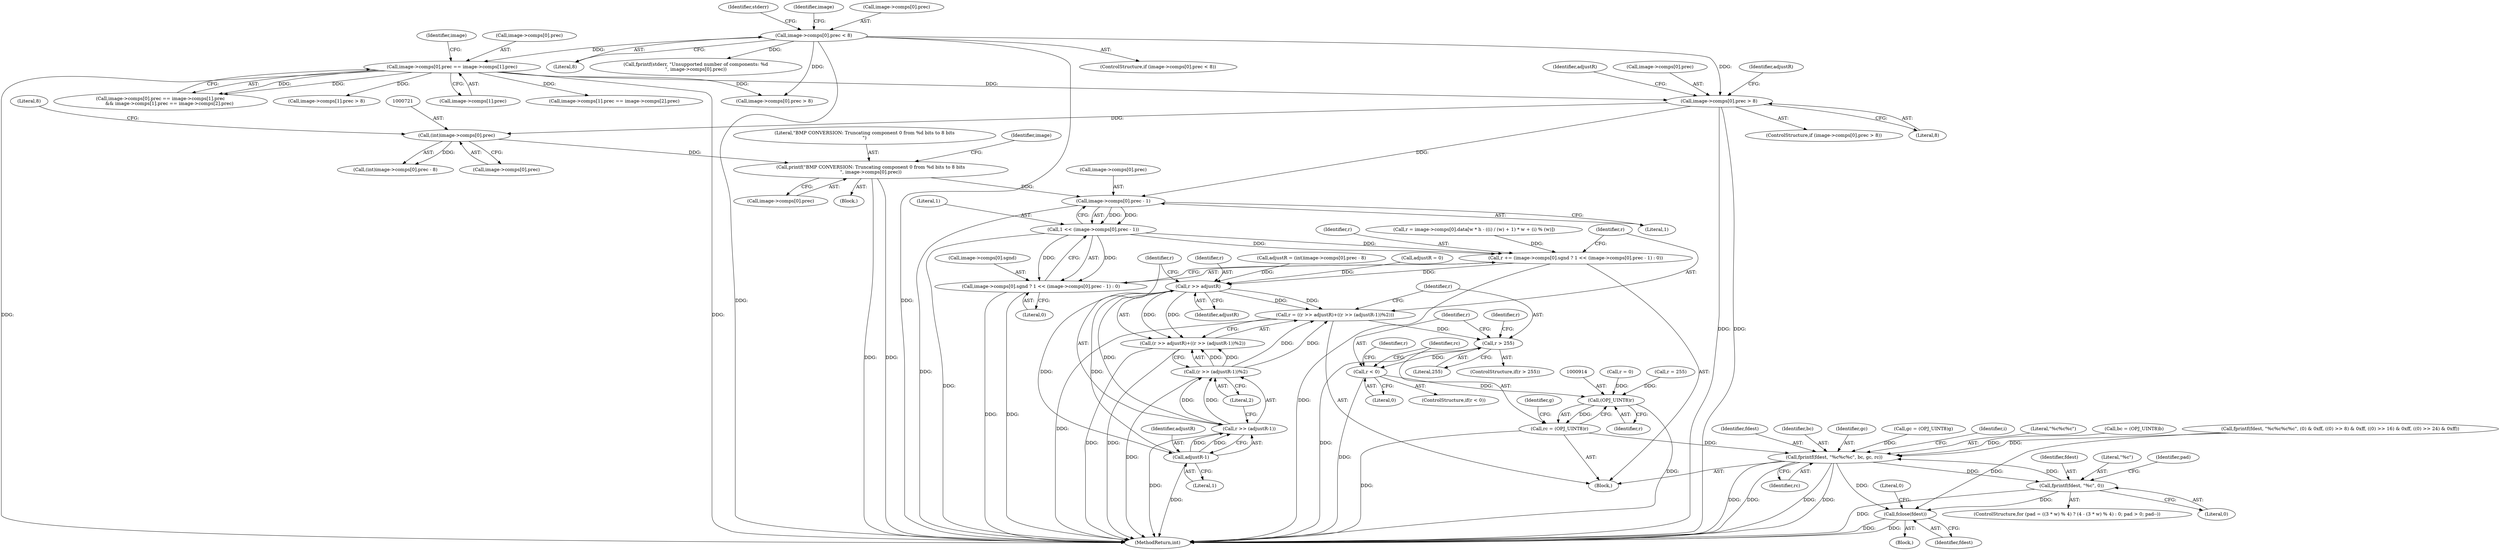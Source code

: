 digraph "0_openjpeg_15f081c89650dccee4aa4ae66f614c3fdb268767_3@array" {
"1000873" [label="(Call,image->comps[0].prec - 1)"];
"1000707" [label="(Call,image->comps[0].prec > 8)"];
"1000129" [label="(Call,image->comps[0].prec < 8)"];
"1000223" [label="(Call,image->comps[0].prec == image->comps[1].prec)"];
"1000730" [label="(Call,printf(\"BMP CONVERSION: Truncating component 0 from %d bits to 8 bits\n\", image->comps[0].prec))"];
"1000720" [label="(Call,(int)image->comps[0].prec)"];
"1000871" [label="(Call,1 << (image->comps[0].prec - 1))"];
"1000861" [label="(Call,r += (image->comps[0].sgnd ? 1 << (image->comps[0].prec - 1) : 0))"];
"1000886" [label="(Call,r >> adjustR)"];
"1000883" [label="(Call,r = ((r >> adjustR)+((r >> (adjustR-1))%2)))"];
"1000897" [label="(Call,r > 255)"];
"1000905" [label="(Call,r < 0)"];
"1000913" [label="(Call,(OPJ_UINT8)r)"];
"1000911" [label="(Call,rc = (OPJ_UINT8)r)"];
"1001078" [label="(Call,fprintf(fdest, \"%c%c%c\", bc, gc, rc))"];
"1001115" [label="(Call,fprintf(fdest, \"%c\", 0))"];
"1001119" [label="(Call,fclose(fdest))"];
"1000885" [label="(Call,(r >> adjustR)+((r >> (adjustR-1))%2))"];
"1000890" [label="(Call,r >> (adjustR-1))"];
"1000889" [label="(Call,(r >> (adjustR-1))%2)"];
"1000892" [label="(Call,adjustR-1)"];
"1000863" [label="(Call,image->comps[0].sgnd ? 1 << (image->comps[0].prec - 1) : 0)"];
"1000889" [label="(Call,(r >> (adjustR-1))%2)"];
"1000137" [label="(Literal,8)"];
"1000896" [label="(ControlStructure,if(r > 255))"];
"1000744" [label="(Call,image->comps[1].prec > 8)"];
"1000898" [label="(Identifier,r)"];
"1001093" [label="(ControlStructure,for (pad = ((3 * w) % 4) ? (4 - (3 * w) % 4) : 0; pad > 0; pad--))"];
"1000897" [label="(Call,r > 255)"];
"1000894" [label="(Literal,1)"];
"1000707" [label="(Call,image->comps[0].prec > 8)"];
"1000909" [label="(Identifier,r)"];
"1001083" [label="(Identifier,rc)"];
"1000862" [label="(Identifier,r)"];
"1001088" [label="(Identifier,i)"];
"1000893" [label="(Identifier,adjustR)"];
"1000828" [label="(Block,)"];
"1000872" [label="(Literal,1)"];
"1000906" [label="(Identifier,r)"];
"1000720" [label="(Call,(int)image->comps[0].prec)"];
"1000139" [label="(Call,fprintf(stderr, \"Unsupported number of components: %d\n\", image->comps[0].prec))"];
"1000904" [label="(ControlStructure,if(r < 0))"];
"1001080" [label="(Literal,\"%c%c%c\")"];
"1000129" [label="(Call,image->comps[0].prec < 8)"];
"1000223" [label="(Call,image->comps[0].prec == image->comps[1].prec)"];
"1000917" [label="(Identifier,g)"];
"1001073" [label="(Call,bc = (OPJ_UINT8)b)"];
"1000706" [label="(ControlStructure,if (image->comps[0].prec > 8))"];
"1000891" [label="(Identifier,r)"];
"1000911" [label="(Call,rc = (OPJ_UINT8)r)"];
"1001115" [label="(Call,fprintf(fdest, \"%c\", 0))"];
"1000874" [label="(Call,image->comps[0].prec)"];
"1000718" [label="(Identifier,adjustR)"];
"1000908" [label="(Call,r = 0)"];
"1000886" [label="(Call,r >> adjustR)"];
"1001116" [label="(Identifier,fdest)"];
"1000915" [label="(Identifier,r)"];
"1000731" [label="(Literal,\"BMP CONVERSION: Truncating component 0 from %d bits to 8 bits\n\")"];
"1000899" [label="(Literal,255)"];
"1000883" [label="(Call,r = ((r >> adjustR)+((r >> (adjustR-1))%2)))"];
"1000884" [label="(Identifier,r)"];
"1001079" [label="(Identifier,fdest)"];
"1000716" [label="(Block,)"];
"1000861" [label="(Call,r += (image->comps[0].sgnd ? 1 << (image->comps[0].prec - 1) : 0))"];
"1000905" [label="(Call,r < 0)"];
"1001078" [label="(Call,fprintf(fdest, \"%c%c%c\", bc, gc, rc))"];
"1000140" [label="(Identifier,stderr)"];
"1001117" [label="(Literal,\"%c\")"];
"1000900" [label="(Call,r = 255)"];
"1000888" [label="(Identifier,adjustR)"];
"1000242" [label="(Identifier,image)"];
"1000890" [label="(Call,r >> (adjustR-1))"];
"1000722" [label="(Call,image->comps[0].prec)"];
"1000155" [label="(Identifier,image)"];
"1000719" [label="(Call,(int)image->comps[0].prec - 8)"];
"1000130" [label="(Call,image->comps[0].prec)"];
"1000685" [label="(Call,fprintf(fdest, \"%c%c%c%c\", (0) & 0xff, ((0) >> 8) & 0xff, ((0) >> 16) & 0xff, ((0) >> 24) & 0xff))"];
"1001119" [label="(Call,fclose(fdest))"];
"1000715" [label="(Literal,8)"];
"1001118" [label="(Literal,0)"];
"1000895" [label="(Literal,2)"];
"1000741" [label="(Identifier,adjustR)"];
"1000732" [label="(Call,image->comps[0].prec)"];
"1000887" [label="(Identifier,r)"];
"1000730" [label="(Call,printf(\"BMP CONVERSION: Truncating component 0 from %d bits to 8 bits\n\", image->comps[0].prec))"];
"1001743" [label="(MethodReturn,int)"];
"1000748" [label="(Identifier,image)"];
"1000885" [label="(Call,(r >> adjustR)+((r >> (adjustR-1))%2))"];
"1001081" [label="(Identifier,bc)"];
"1000882" [label="(Literal,0)"];
"1000863" [label="(Call,image->comps[0].sgnd ? 1 << (image->comps[0].prec - 1) : 0)"];
"1000871" [label="(Call,1 << (image->comps[0].prec - 1))"];
"1000231" [label="(Call,image->comps[1].prec)"];
"1000912" [label="(Identifier,rc)"];
"1000238" [label="(Call,image->comps[1].prec == image->comps[2].prec)"];
"1001560" [label="(Call,image->comps[0].prec > 8)"];
"1000717" [label="(Call,adjustR = (int)image->comps[0].prec - 8)"];
"1000873" [label="(Call,image->comps[0].prec - 1)"];
"1000708" [label="(Call,image->comps[0].prec)"];
"1000881" [label="(Literal,1)"];
"1000128" [label="(ControlStructure,if (image->comps[0].prec < 8))"];
"1000892" [label="(Call,adjustR-1)"];
"1001742" [label="(Literal,0)"];
"1000224" [label="(Call,image->comps[0].prec)"];
"1000907" [label="(Literal,0)"];
"1001082" [label="(Identifier,gc)"];
"1000901" [label="(Identifier,r)"];
"1001114" [label="(Identifier,pad)"];
"1000729" [label="(Literal,8)"];
"1000913" [label="(Call,(OPJ_UINT8)r)"];
"1000253" [label="(Block,)"];
"1000222" [label="(Call,image->comps[0].prec == image->comps[1].prec\n            && image->comps[1].prec == image->comps[2].prec)"];
"1000740" [label="(Call,adjustR = 0)"];
"1001120" [label="(Identifier,fdest)"];
"1000864" [label="(Call,image->comps[0].sgnd)"];
"1000835" [label="(Call,r = image->comps[0].data[w * h - ((i) / (w) + 1) * w + (i) % (w)])"];
"1000992" [label="(Call,gc = (OPJ_UINT8)g)"];
"1000873" -> "1000871"  [label="AST: "];
"1000873" -> "1000881"  [label="CFG: "];
"1000874" -> "1000873"  [label="AST: "];
"1000881" -> "1000873"  [label="AST: "];
"1000871" -> "1000873"  [label="CFG: "];
"1000873" -> "1001743"  [label="DDG: "];
"1000873" -> "1000871"  [label="DDG: "];
"1000873" -> "1000871"  [label="DDG: "];
"1000707" -> "1000873"  [label="DDG: "];
"1000730" -> "1000873"  [label="DDG: "];
"1000707" -> "1000706"  [label="AST: "];
"1000707" -> "1000715"  [label="CFG: "];
"1000708" -> "1000707"  [label="AST: "];
"1000715" -> "1000707"  [label="AST: "];
"1000718" -> "1000707"  [label="CFG: "];
"1000741" -> "1000707"  [label="CFG: "];
"1000707" -> "1001743"  [label="DDG: "];
"1000707" -> "1001743"  [label="DDG: "];
"1000129" -> "1000707"  [label="DDG: "];
"1000223" -> "1000707"  [label="DDG: "];
"1000707" -> "1000720"  [label="DDG: "];
"1000129" -> "1000128"  [label="AST: "];
"1000129" -> "1000137"  [label="CFG: "];
"1000130" -> "1000129"  [label="AST: "];
"1000137" -> "1000129"  [label="AST: "];
"1000140" -> "1000129"  [label="CFG: "];
"1000155" -> "1000129"  [label="CFG: "];
"1000129" -> "1001743"  [label="DDG: "];
"1000129" -> "1001743"  [label="DDG: "];
"1000129" -> "1000139"  [label="DDG: "];
"1000129" -> "1000223"  [label="DDG: "];
"1000129" -> "1001560"  [label="DDG: "];
"1000223" -> "1000222"  [label="AST: "];
"1000223" -> "1000231"  [label="CFG: "];
"1000224" -> "1000223"  [label="AST: "];
"1000231" -> "1000223"  [label="AST: "];
"1000242" -> "1000223"  [label="CFG: "];
"1000222" -> "1000223"  [label="CFG: "];
"1000223" -> "1001743"  [label="DDG: "];
"1000223" -> "1001743"  [label="DDG: "];
"1000223" -> "1000222"  [label="DDG: "];
"1000223" -> "1000222"  [label="DDG: "];
"1000223" -> "1000238"  [label="DDG: "];
"1000223" -> "1000744"  [label="DDG: "];
"1000223" -> "1001560"  [label="DDG: "];
"1000730" -> "1000716"  [label="AST: "];
"1000730" -> "1000732"  [label="CFG: "];
"1000731" -> "1000730"  [label="AST: "];
"1000732" -> "1000730"  [label="AST: "];
"1000748" -> "1000730"  [label="CFG: "];
"1000730" -> "1001743"  [label="DDG: "];
"1000730" -> "1001743"  [label="DDG: "];
"1000720" -> "1000730"  [label="DDG: "];
"1000720" -> "1000719"  [label="AST: "];
"1000720" -> "1000722"  [label="CFG: "];
"1000721" -> "1000720"  [label="AST: "];
"1000722" -> "1000720"  [label="AST: "];
"1000729" -> "1000720"  [label="CFG: "];
"1000720" -> "1000719"  [label="DDG: "];
"1000871" -> "1000863"  [label="AST: "];
"1000872" -> "1000871"  [label="AST: "];
"1000863" -> "1000871"  [label="CFG: "];
"1000871" -> "1001743"  [label="DDG: "];
"1000871" -> "1000861"  [label="DDG: "];
"1000871" -> "1000861"  [label="DDG: "];
"1000871" -> "1000863"  [label="DDG: "];
"1000871" -> "1000863"  [label="DDG: "];
"1000861" -> "1000828"  [label="AST: "];
"1000861" -> "1000863"  [label="CFG: "];
"1000862" -> "1000861"  [label="AST: "];
"1000863" -> "1000861"  [label="AST: "];
"1000884" -> "1000861"  [label="CFG: "];
"1000861" -> "1001743"  [label="DDG: "];
"1000835" -> "1000861"  [label="DDG: "];
"1000861" -> "1000886"  [label="DDG: "];
"1000886" -> "1000885"  [label="AST: "];
"1000886" -> "1000888"  [label="CFG: "];
"1000887" -> "1000886"  [label="AST: "];
"1000888" -> "1000886"  [label="AST: "];
"1000891" -> "1000886"  [label="CFG: "];
"1000886" -> "1000883"  [label="DDG: "];
"1000886" -> "1000883"  [label="DDG: "];
"1000886" -> "1000885"  [label="DDG: "];
"1000886" -> "1000885"  [label="DDG: "];
"1000892" -> "1000886"  [label="DDG: "];
"1000740" -> "1000886"  [label="DDG: "];
"1000717" -> "1000886"  [label="DDG: "];
"1000886" -> "1000890"  [label="DDG: "];
"1000886" -> "1000892"  [label="DDG: "];
"1000883" -> "1000828"  [label="AST: "];
"1000883" -> "1000885"  [label="CFG: "];
"1000884" -> "1000883"  [label="AST: "];
"1000885" -> "1000883"  [label="AST: "];
"1000898" -> "1000883"  [label="CFG: "];
"1000883" -> "1001743"  [label="DDG: "];
"1000889" -> "1000883"  [label="DDG: "];
"1000889" -> "1000883"  [label="DDG: "];
"1000883" -> "1000897"  [label="DDG: "];
"1000897" -> "1000896"  [label="AST: "];
"1000897" -> "1000899"  [label="CFG: "];
"1000898" -> "1000897"  [label="AST: "];
"1000899" -> "1000897"  [label="AST: "];
"1000901" -> "1000897"  [label="CFG: "];
"1000906" -> "1000897"  [label="CFG: "];
"1000897" -> "1001743"  [label="DDG: "];
"1000897" -> "1000905"  [label="DDG: "];
"1000905" -> "1000904"  [label="AST: "];
"1000905" -> "1000907"  [label="CFG: "];
"1000906" -> "1000905"  [label="AST: "];
"1000907" -> "1000905"  [label="AST: "];
"1000909" -> "1000905"  [label="CFG: "];
"1000912" -> "1000905"  [label="CFG: "];
"1000905" -> "1001743"  [label="DDG: "];
"1000905" -> "1000913"  [label="DDG: "];
"1000913" -> "1000911"  [label="AST: "];
"1000913" -> "1000915"  [label="CFG: "];
"1000914" -> "1000913"  [label="AST: "];
"1000915" -> "1000913"  [label="AST: "];
"1000911" -> "1000913"  [label="CFG: "];
"1000913" -> "1001743"  [label="DDG: "];
"1000913" -> "1000911"  [label="DDG: "];
"1000900" -> "1000913"  [label="DDG: "];
"1000908" -> "1000913"  [label="DDG: "];
"1000911" -> "1000828"  [label="AST: "];
"1000912" -> "1000911"  [label="AST: "];
"1000917" -> "1000911"  [label="CFG: "];
"1000911" -> "1001743"  [label="DDG: "];
"1000911" -> "1001078"  [label="DDG: "];
"1001078" -> "1000828"  [label="AST: "];
"1001078" -> "1001083"  [label="CFG: "];
"1001079" -> "1001078"  [label="AST: "];
"1001080" -> "1001078"  [label="AST: "];
"1001081" -> "1001078"  [label="AST: "];
"1001082" -> "1001078"  [label="AST: "];
"1001083" -> "1001078"  [label="AST: "];
"1001088" -> "1001078"  [label="CFG: "];
"1001078" -> "1001743"  [label="DDG: "];
"1001078" -> "1001743"  [label="DDG: "];
"1001078" -> "1001743"  [label="DDG: "];
"1001078" -> "1001743"  [label="DDG: "];
"1001115" -> "1001078"  [label="DDG: "];
"1000685" -> "1001078"  [label="DDG: "];
"1001073" -> "1001078"  [label="DDG: "];
"1000992" -> "1001078"  [label="DDG: "];
"1001078" -> "1001115"  [label="DDG: "];
"1001078" -> "1001119"  [label="DDG: "];
"1001115" -> "1001093"  [label="AST: "];
"1001115" -> "1001118"  [label="CFG: "];
"1001116" -> "1001115"  [label="AST: "];
"1001117" -> "1001115"  [label="AST: "];
"1001118" -> "1001115"  [label="AST: "];
"1001114" -> "1001115"  [label="CFG: "];
"1001115" -> "1001743"  [label="DDG: "];
"1001115" -> "1001119"  [label="DDG: "];
"1001119" -> "1000253"  [label="AST: "];
"1001119" -> "1001120"  [label="CFG: "];
"1001120" -> "1001119"  [label="AST: "];
"1001742" -> "1001119"  [label="CFG: "];
"1001119" -> "1001743"  [label="DDG: "];
"1001119" -> "1001743"  [label="DDG: "];
"1000685" -> "1001119"  [label="DDG: "];
"1000885" -> "1000889"  [label="CFG: "];
"1000889" -> "1000885"  [label="AST: "];
"1000885" -> "1001743"  [label="DDG: "];
"1000885" -> "1001743"  [label="DDG: "];
"1000889" -> "1000885"  [label="DDG: "];
"1000889" -> "1000885"  [label="DDG: "];
"1000890" -> "1000889"  [label="AST: "];
"1000890" -> "1000892"  [label="CFG: "];
"1000891" -> "1000890"  [label="AST: "];
"1000892" -> "1000890"  [label="AST: "];
"1000895" -> "1000890"  [label="CFG: "];
"1000890" -> "1001743"  [label="DDG: "];
"1000890" -> "1000889"  [label="DDG: "];
"1000890" -> "1000889"  [label="DDG: "];
"1000892" -> "1000890"  [label="DDG: "];
"1000892" -> "1000890"  [label="DDG: "];
"1000889" -> "1000895"  [label="CFG: "];
"1000895" -> "1000889"  [label="AST: "];
"1000889" -> "1001743"  [label="DDG: "];
"1000892" -> "1000894"  [label="CFG: "];
"1000893" -> "1000892"  [label="AST: "];
"1000894" -> "1000892"  [label="AST: "];
"1000892" -> "1001743"  [label="DDG: "];
"1000863" -> "1000882"  [label="CFG: "];
"1000864" -> "1000863"  [label="AST: "];
"1000882" -> "1000863"  [label="AST: "];
"1000863" -> "1001743"  [label="DDG: "];
"1000863" -> "1001743"  [label="DDG: "];
}
